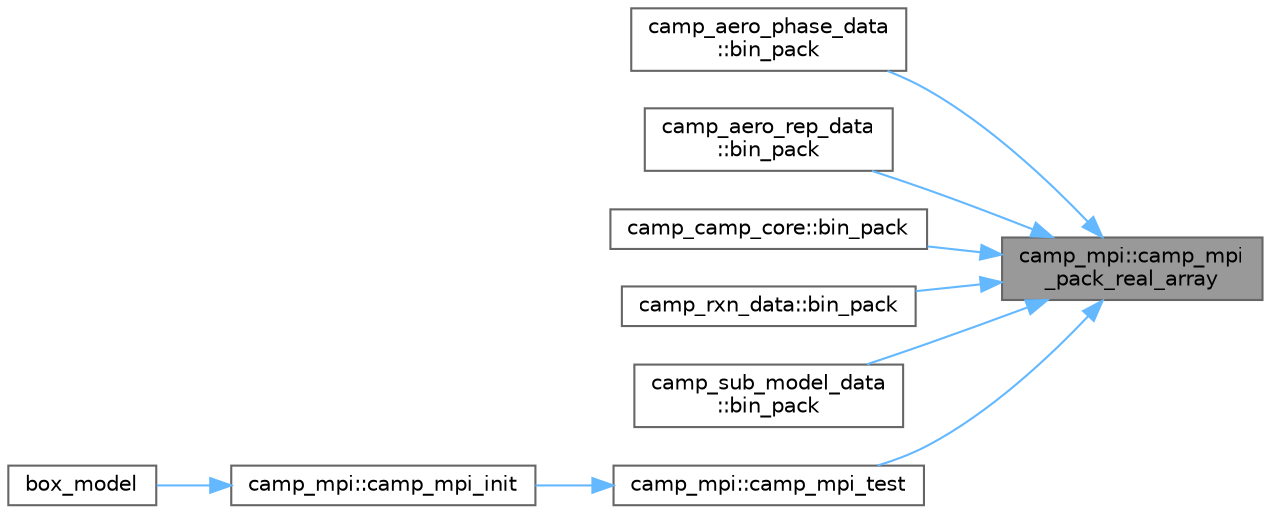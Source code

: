 digraph "camp_mpi::camp_mpi_pack_real_array"
{
 // LATEX_PDF_SIZE
  bgcolor="transparent";
  edge [fontname=Helvetica,fontsize=10,labelfontname=Helvetica,labelfontsize=10];
  node [fontname=Helvetica,fontsize=10,shape=box,height=0.2,width=0.4];
  rankdir="RL";
  Node1 [label="camp_mpi::camp_mpi\l_pack_real_array",height=0.2,width=0.4,color="gray40", fillcolor="grey60", style="filled", fontcolor="black",tooltip="Packs the given value into the buffer, advancing position."];
  Node1 -> Node2 [dir="back",color="steelblue1",style="solid"];
  Node2 [label="camp_aero_phase_data\l::bin_pack",height=0.2,width=0.4,color="grey40", fillcolor="white", style="filled",URL="$namespacecamp__aero__phase__data.html#a78ab23075574ec07c5cd74364fd598fa",tooltip="Pack the given value to the buffer, advancing position."];
  Node1 -> Node3 [dir="back",color="steelblue1",style="solid"];
  Node3 [label="camp_aero_rep_data\l::bin_pack",height=0.2,width=0.4,color="grey40", fillcolor="white", style="filled",URL="$namespacecamp__aero__rep__data.html#aa471287791c2cad0240436fe9235112b",tooltip="Pack the given value to the buffer, advancing position."];
  Node1 -> Node4 [dir="back",color="steelblue1",style="solid"];
  Node4 [label="camp_camp_core::bin_pack",height=0.2,width=0.4,color="grey40", fillcolor="white", style="filled",URL="$namespacecamp__camp__core.html#ae216d8a1432331a0ca2b22fa764e5f8e",tooltip="Pack the given value to the buffer, advancing position."];
  Node1 -> Node5 [dir="back",color="steelblue1",style="solid"];
  Node5 [label="camp_rxn_data::bin_pack",height=0.2,width=0.4,color="grey40", fillcolor="white", style="filled",URL="$namespacecamp__rxn__data.html#a4fa66622a18e48d16cad5afaadae03d8",tooltip="Pack the given value to the buffer, advancing position."];
  Node1 -> Node6 [dir="back",color="steelblue1",style="solid"];
  Node6 [label="camp_sub_model_data\l::bin_pack",height=0.2,width=0.4,color="grey40", fillcolor="white", style="filled",URL="$namespacecamp__sub__model__data.html#ad3ae5763737bf7ebe30d20a9afd982ca",tooltip="Pack the given value to the buffer, advancing position."];
  Node1 -> Node7 [dir="back",color="steelblue1",style="solid"];
  Node7 [label="camp_mpi::camp_mpi_test",height=0.2,width=0.4,color="grey40", fillcolor="white", style="filled",URL="$namespacecamp__mpi.html#a3a40947a78223499aaa9b9a2c5e32c89",tooltip="Perform basic sanity checks on send/receive."];
  Node7 -> Node8 [dir="back",color="steelblue1",style="solid"];
  Node8 [label="camp_mpi::camp_mpi_init",height=0.2,width=0.4,color="grey40", fillcolor="white", style="filled",URL="$namespacecamp__mpi.html#a013fae7f812d8d9bd22dc73db714e115",tooltip="Initialize MPI."];
  Node8 -> Node9 [dir="back",color="steelblue1",style="solid"];
  Node9 [label="box_model",height=0.2,width=0.4,color="grey40", fillcolor="white", style="filled",URL="$part__3__code_2box__model_8_f90.html#a3f8c0234515cc17b2f3e366868b8646b",tooltip=" "];
}
